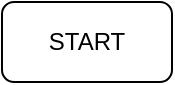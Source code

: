 <mxfile>
    <diagram id="9KD4kOsKaQOSZnojjO1J" name="Page-1">
        <mxGraphModel dx="1130" dy="779" grid="1" gridSize="10" guides="1" tooltips="1" connect="1" arrows="1" fold="1" page="1" pageScale="1" pageWidth="850" pageHeight="1100" math="0" shadow="0">
            <root>
                <mxCell id="0"/>
                <mxCell id="1" parent="0"/>
                <mxCell id="2" value="START" style="rounded=1;whiteSpace=wrap;html=1;" vertex="1" parent="1">
                    <mxGeometry x="383" y="30" width="85" height="40" as="geometry"/>
                </mxCell>
            </root>
        </mxGraphModel>
    </diagram>
</mxfile>